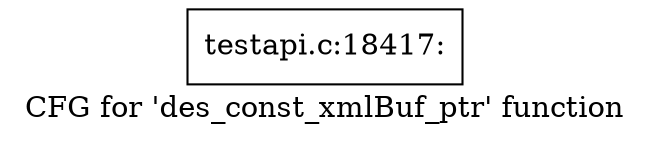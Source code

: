 digraph "CFG for 'des_const_xmlBuf_ptr' function" {
	label="CFG for 'des_const_xmlBuf_ptr' function";

	Node0x4ae8e30 [shape=record,label="{testapi.c:18417:}"];
}
